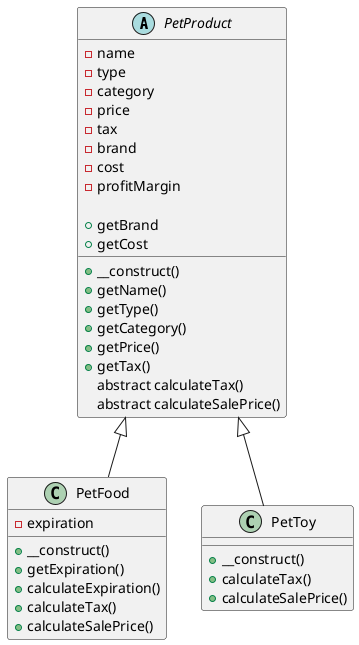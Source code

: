 @startuml

abstract class PetProduct {
  - name
  - type
  - category
  - price
  - tax
  -brand
  -cost
  -profitMargin

  + __construct()
  + getName()
  + getType()
  + getCategory()
  + getPrice()
  + getTax()
  +getBrand
  +getCost
  abstract calculateTax()
  abstract calculateSalePrice()
}

class PetFood extends PetProduct {
  - expiration

  + __construct()
  + getExpiration()
  + calculateExpiration()
  + calculateTax()
  + calculateSalePrice()
}

class PetToy extends PetProduct {

  + __construct()
  + calculateTax()
  + calculateSalePrice()
}

@enduml


